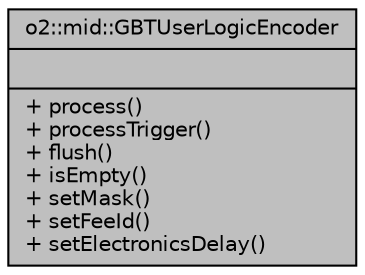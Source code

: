 digraph "o2::mid::GBTUserLogicEncoder"
{
 // INTERACTIVE_SVG=YES
  bgcolor="transparent";
  edge [fontname="Helvetica",fontsize="10",labelfontname="Helvetica",labelfontsize="10"];
  node [fontname="Helvetica",fontsize="10",shape=record];
  Node1 [label="{o2::mid::GBTUserLogicEncoder\n||+ process()\l+ processTrigger()\l+ flush()\l+ isEmpty()\l+ setMask()\l+ setFeeId()\l+ setElectronicsDelay()\l}",height=0.2,width=0.4,color="black", fillcolor="grey75", style="filled", fontcolor="black"];
}
